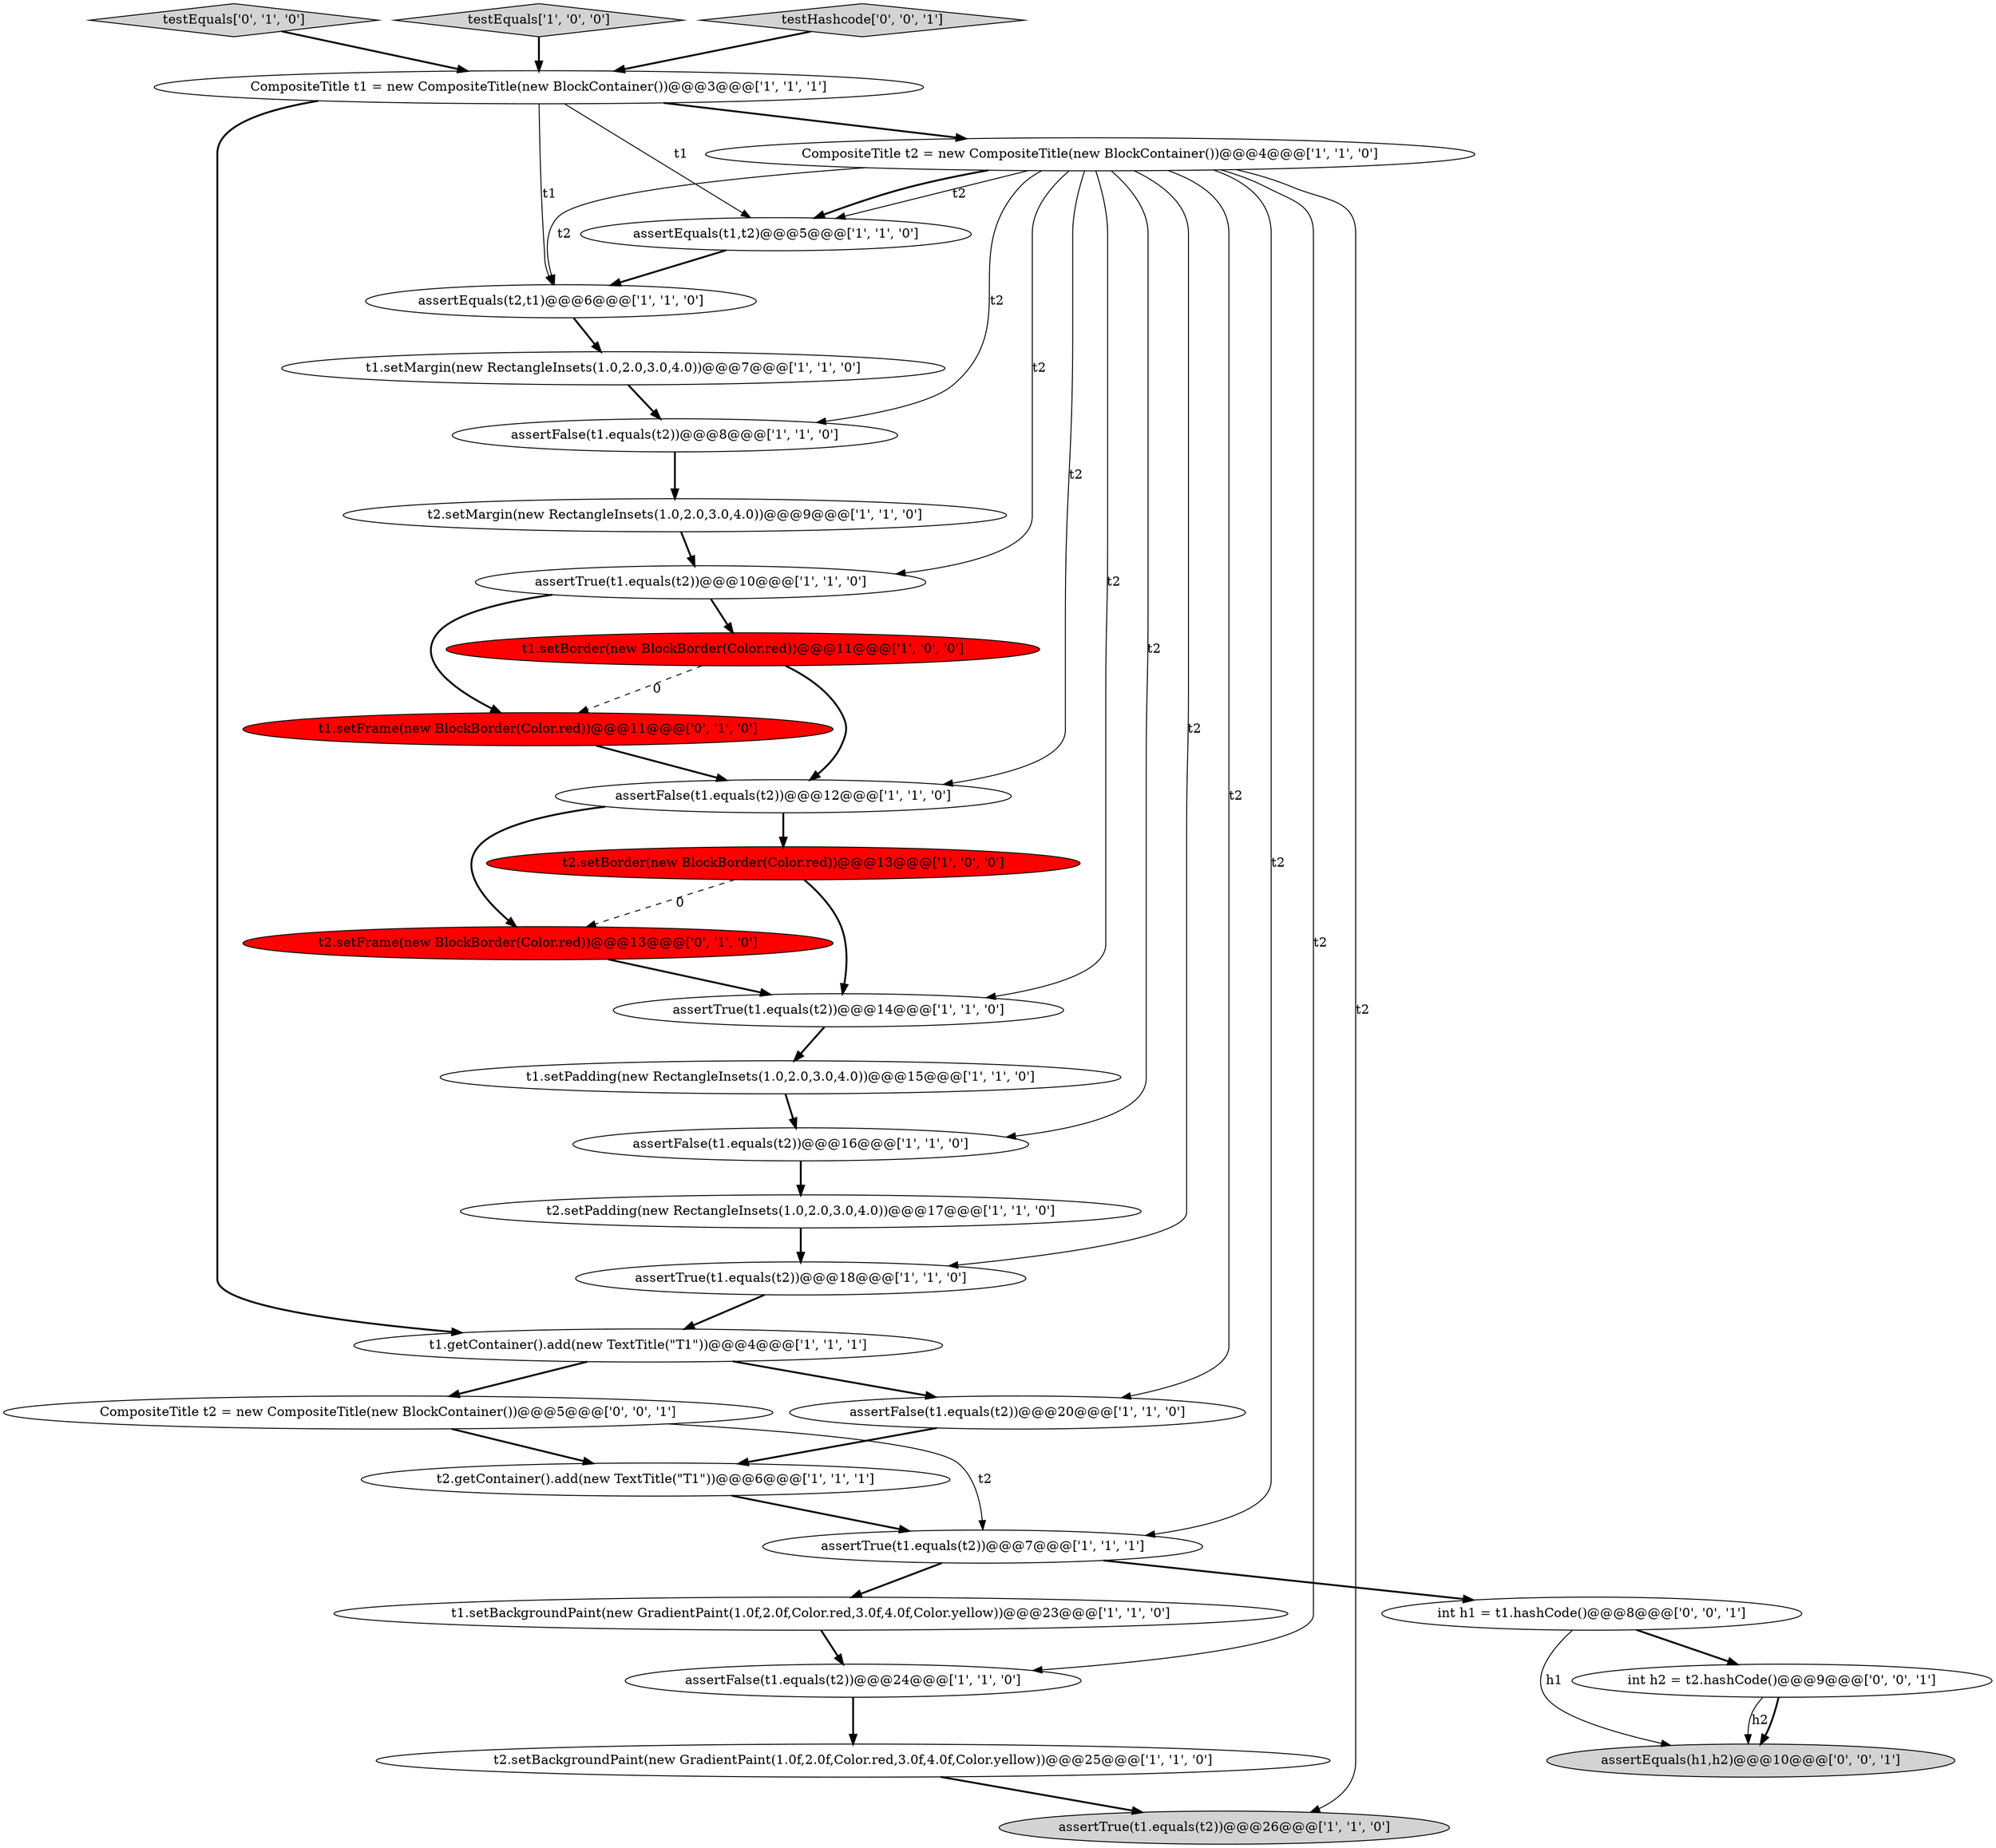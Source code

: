 digraph {
0 [style = filled, label = "t1.setBackgroundPaint(new GradientPaint(1.0f,2.0f,Color.red,3.0f,4.0f,Color.yellow))@@@23@@@['1', '1', '0']", fillcolor = white, shape = ellipse image = "AAA0AAABBB1BBB"];
6 [style = filled, label = "t2.getContainer().add(new TextTitle(\"T1\"))@@@6@@@['1', '1', '1']", fillcolor = white, shape = ellipse image = "AAA0AAABBB1BBB"];
8 [style = filled, label = "assertFalse(t1.equals(t2))@@@24@@@['1', '1', '0']", fillcolor = white, shape = ellipse image = "AAA0AAABBB1BBB"];
17 [style = filled, label = "assertFalse(t1.equals(t2))@@@12@@@['1', '1', '0']", fillcolor = white, shape = ellipse image = "AAA0AAABBB1BBB"];
18 [style = filled, label = "assertTrue(t1.equals(t2))@@@14@@@['1', '1', '0']", fillcolor = white, shape = ellipse image = "AAA0AAABBB1BBB"];
19 [style = filled, label = "assertTrue(t1.equals(t2))@@@10@@@['1', '1', '0']", fillcolor = white, shape = ellipse image = "AAA0AAABBB1BBB"];
12 [style = filled, label = "CompositeTitle t1 = new CompositeTitle(new BlockContainer())@@@3@@@['1', '1', '1']", fillcolor = white, shape = ellipse image = "AAA0AAABBB1BBB"];
29 [style = filled, label = "assertEquals(h1,h2)@@@10@@@['0', '0', '1']", fillcolor = lightgray, shape = ellipse image = "AAA0AAABBB3BBB"];
27 [style = filled, label = "t2.setFrame(new BlockBorder(Color.red))@@@13@@@['0', '1', '0']", fillcolor = red, shape = ellipse image = "AAA1AAABBB2BBB"];
1 [style = filled, label = "t1.setPadding(new RectangleInsets(1.0,2.0,3.0,4.0))@@@15@@@['1', '1', '0']", fillcolor = white, shape = ellipse image = "AAA0AAABBB1BBB"];
23 [style = filled, label = "assertTrue(t1.equals(t2))@@@7@@@['1', '1', '1']", fillcolor = white, shape = ellipse image = "AAA0AAABBB1BBB"];
25 [style = filled, label = "testEquals['0', '1', '0']", fillcolor = lightgray, shape = diamond image = "AAA0AAABBB2BBB"];
31 [style = filled, label = "CompositeTitle t2 = new CompositeTitle(new BlockContainer())@@@5@@@['0', '0', '1']", fillcolor = white, shape = ellipse image = "AAA0AAABBB3BBB"];
3 [style = filled, label = "t2.setBackgroundPaint(new GradientPaint(1.0f,2.0f,Color.red,3.0f,4.0f,Color.yellow))@@@25@@@['1', '1', '0']", fillcolor = white, shape = ellipse image = "AAA0AAABBB1BBB"];
15 [style = filled, label = "testEquals['1', '0', '0']", fillcolor = lightgray, shape = diamond image = "AAA0AAABBB1BBB"];
7 [style = filled, label = "t2.setPadding(new RectangleInsets(1.0,2.0,3.0,4.0))@@@17@@@['1', '1', '0']", fillcolor = white, shape = ellipse image = "AAA0AAABBB1BBB"];
20 [style = filled, label = "assertTrue(t1.equals(t2))@@@26@@@['1', '1', '0']", fillcolor = lightgray, shape = ellipse image = "AAA0AAABBB1BBB"];
28 [style = filled, label = "testHashcode['0', '0', '1']", fillcolor = lightgray, shape = diamond image = "AAA0AAABBB3BBB"];
26 [style = filled, label = "t1.setFrame(new BlockBorder(Color.red))@@@11@@@['0', '1', '0']", fillcolor = red, shape = ellipse image = "AAA1AAABBB2BBB"];
30 [style = filled, label = "int h1 = t1.hashCode()@@@8@@@['0', '0', '1']", fillcolor = white, shape = ellipse image = "AAA0AAABBB3BBB"];
32 [style = filled, label = "int h2 = t2.hashCode()@@@9@@@['0', '0', '1']", fillcolor = white, shape = ellipse image = "AAA0AAABBB3BBB"];
2 [style = filled, label = "assertFalse(t1.equals(t2))@@@20@@@['1', '1', '0']", fillcolor = white, shape = ellipse image = "AAA0AAABBB1BBB"];
10 [style = filled, label = "assertEquals(t2,t1)@@@6@@@['1', '1', '0']", fillcolor = white, shape = ellipse image = "AAA0AAABBB1BBB"];
13 [style = filled, label = "t1.setBorder(new BlockBorder(Color.red))@@@11@@@['1', '0', '0']", fillcolor = red, shape = ellipse image = "AAA1AAABBB1BBB"];
16 [style = filled, label = "t2.setMargin(new RectangleInsets(1.0,2.0,3.0,4.0))@@@9@@@['1', '1', '0']", fillcolor = white, shape = ellipse image = "AAA0AAABBB1BBB"];
5 [style = filled, label = "t2.setBorder(new BlockBorder(Color.red))@@@13@@@['1', '0', '0']", fillcolor = red, shape = ellipse image = "AAA1AAABBB1BBB"];
11 [style = filled, label = "assertFalse(t1.equals(t2))@@@8@@@['1', '1', '0']", fillcolor = white, shape = ellipse image = "AAA0AAABBB1BBB"];
21 [style = filled, label = "assertFalse(t1.equals(t2))@@@16@@@['1', '1', '0']", fillcolor = white, shape = ellipse image = "AAA0AAABBB1BBB"];
14 [style = filled, label = "t1.setMargin(new RectangleInsets(1.0,2.0,3.0,4.0))@@@7@@@['1', '1', '0']", fillcolor = white, shape = ellipse image = "AAA0AAABBB1BBB"];
4 [style = filled, label = "CompositeTitle t2 = new CompositeTitle(new BlockContainer())@@@4@@@['1', '1', '0']", fillcolor = white, shape = ellipse image = "AAA0AAABBB1BBB"];
22 [style = filled, label = "assertTrue(t1.equals(t2))@@@18@@@['1', '1', '0']", fillcolor = white, shape = ellipse image = "AAA0AAABBB1BBB"];
24 [style = filled, label = "t1.getContainer().add(new TextTitle(\"T1\"))@@@4@@@['1', '1', '1']", fillcolor = white, shape = ellipse image = "AAA0AAABBB1BBB"];
9 [style = filled, label = "assertEquals(t1,t2)@@@5@@@['1', '1', '0']", fillcolor = white, shape = ellipse image = "AAA0AAABBB1BBB"];
4->9 [style = bold, label=""];
11->16 [style = bold, label=""];
27->18 [style = bold, label=""];
4->18 [style = solid, label="t2"];
17->5 [style = bold, label=""];
4->10 [style = solid, label="t2"];
23->30 [style = bold, label=""];
24->2 [style = bold, label=""];
26->17 [style = bold, label=""];
10->14 [style = bold, label=""];
2->6 [style = bold, label=""];
6->23 [style = bold, label=""];
31->23 [style = solid, label="t2"];
4->19 [style = solid, label="t2"];
8->3 [style = bold, label=""];
30->32 [style = bold, label=""];
4->2 [style = solid, label="t2"];
5->18 [style = bold, label=""];
9->10 [style = bold, label=""];
12->24 [style = bold, label=""];
28->12 [style = bold, label=""];
16->19 [style = bold, label=""];
4->8 [style = solid, label="t2"];
12->10 [style = solid, label="t1"];
23->0 [style = bold, label=""];
4->20 [style = solid, label="t2"];
13->26 [style = dashed, label="0"];
4->21 [style = solid, label="t2"];
32->29 [style = solid, label="h2"];
32->29 [style = bold, label=""];
4->23 [style = solid, label="t2"];
7->22 [style = bold, label=""];
13->17 [style = bold, label=""];
5->27 [style = dashed, label="0"];
3->20 [style = bold, label=""];
31->6 [style = bold, label=""];
19->13 [style = bold, label=""];
12->4 [style = bold, label=""];
18->1 [style = bold, label=""];
25->12 [style = bold, label=""];
24->31 [style = bold, label=""];
4->11 [style = solid, label="t2"];
1->21 [style = bold, label=""];
19->26 [style = bold, label=""];
4->22 [style = solid, label="t2"];
4->9 [style = solid, label="t2"];
0->8 [style = bold, label=""];
21->7 [style = bold, label=""];
12->9 [style = solid, label="t1"];
15->12 [style = bold, label=""];
22->24 [style = bold, label=""];
17->27 [style = bold, label=""];
4->17 [style = solid, label="t2"];
14->11 [style = bold, label=""];
30->29 [style = solid, label="h1"];
}
